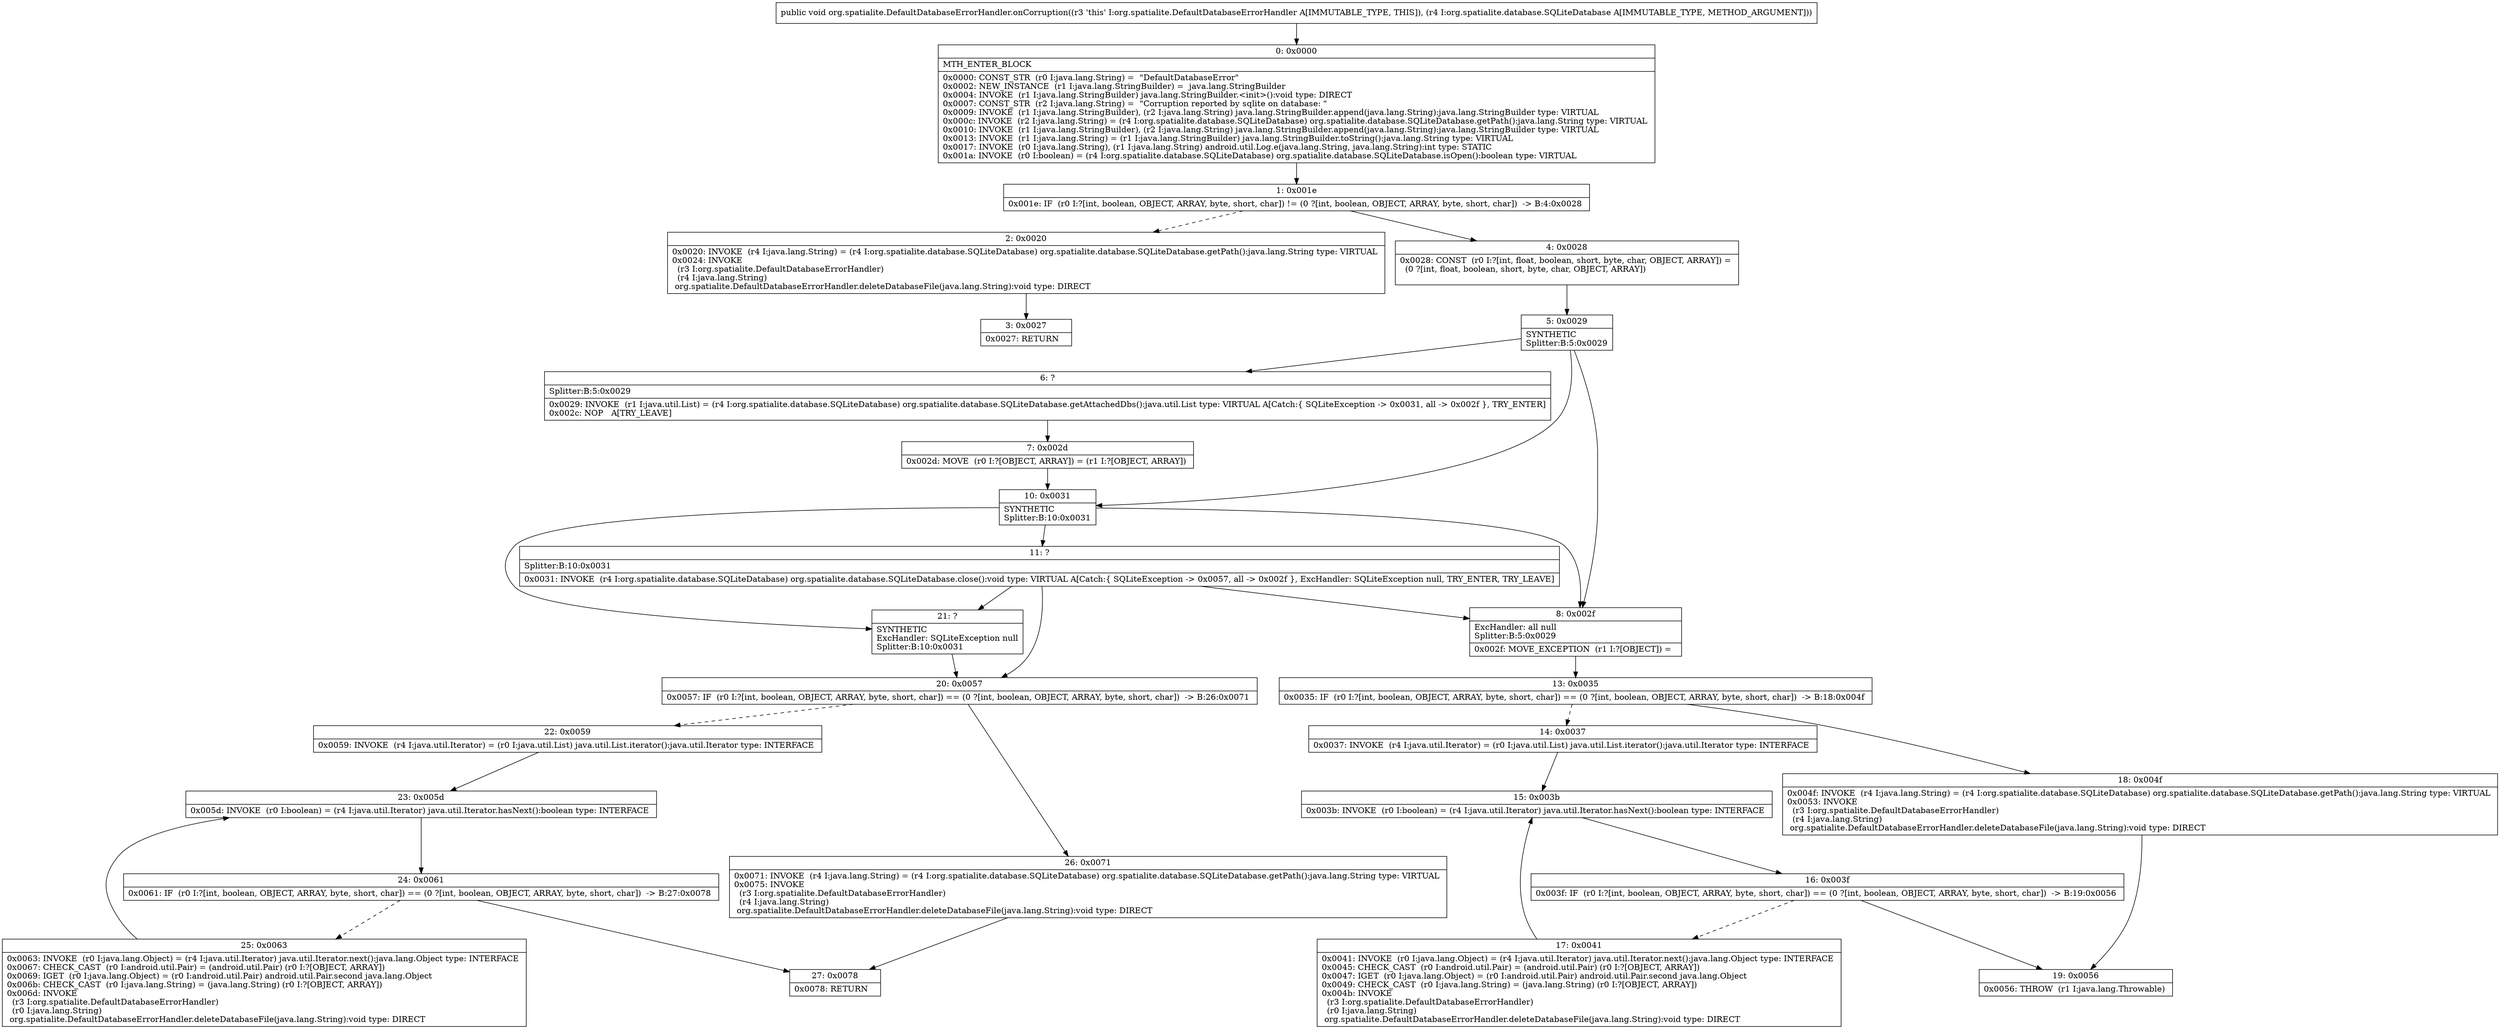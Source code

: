 digraph "CFG fororg.spatialite.DefaultDatabaseErrorHandler.onCorruption(Lorg\/spatialite\/database\/SQLiteDatabase;)V" {
Node_0 [shape=record,label="{0\:\ 0x0000|MTH_ENTER_BLOCK\l|0x0000: CONST_STR  (r0 I:java.lang.String) =  \"DefaultDatabaseError\" \l0x0002: NEW_INSTANCE  (r1 I:java.lang.StringBuilder) =  java.lang.StringBuilder \l0x0004: INVOKE  (r1 I:java.lang.StringBuilder) java.lang.StringBuilder.\<init\>():void type: DIRECT \l0x0007: CONST_STR  (r2 I:java.lang.String) =  \"Corruption reported by sqlite on database: \" \l0x0009: INVOKE  (r1 I:java.lang.StringBuilder), (r2 I:java.lang.String) java.lang.StringBuilder.append(java.lang.String):java.lang.StringBuilder type: VIRTUAL \l0x000c: INVOKE  (r2 I:java.lang.String) = (r4 I:org.spatialite.database.SQLiteDatabase) org.spatialite.database.SQLiteDatabase.getPath():java.lang.String type: VIRTUAL \l0x0010: INVOKE  (r1 I:java.lang.StringBuilder), (r2 I:java.lang.String) java.lang.StringBuilder.append(java.lang.String):java.lang.StringBuilder type: VIRTUAL \l0x0013: INVOKE  (r1 I:java.lang.String) = (r1 I:java.lang.StringBuilder) java.lang.StringBuilder.toString():java.lang.String type: VIRTUAL \l0x0017: INVOKE  (r0 I:java.lang.String), (r1 I:java.lang.String) android.util.Log.e(java.lang.String, java.lang.String):int type: STATIC \l0x001a: INVOKE  (r0 I:boolean) = (r4 I:org.spatialite.database.SQLiteDatabase) org.spatialite.database.SQLiteDatabase.isOpen():boolean type: VIRTUAL \l}"];
Node_1 [shape=record,label="{1\:\ 0x001e|0x001e: IF  (r0 I:?[int, boolean, OBJECT, ARRAY, byte, short, char]) != (0 ?[int, boolean, OBJECT, ARRAY, byte, short, char])  \-\> B:4:0x0028 \l}"];
Node_2 [shape=record,label="{2\:\ 0x0020|0x0020: INVOKE  (r4 I:java.lang.String) = (r4 I:org.spatialite.database.SQLiteDatabase) org.spatialite.database.SQLiteDatabase.getPath():java.lang.String type: VIRTUAL \l0x0024: INVOKE  \l  (r3 I:org.spatialite.DefaultDatabaseErrorHandler)\l  (r4 I:java.lang.String)\l org.spatialite.DefaultDatabaseErrorHandler.deleteDatabaseFile(java.lang.String):void type: DIRECT \l}"];
Node_3 [shape=record,label="{3\:\ 0x0027|0x0027: RETURN   \l}"];
Node_4 [shape=record,label="{4\:\ 0x0028|0x0028: CONST  (r0 I:?[int, float, boolean, short, byte, char, OBJECT, ARRAY]) = \l  (0 ?[int, float, boolean, short, byte, char, OBJECT, ARRAY])\l \l}"];
Node_5 [shape=record,label="{5\:\ 0x0029|SYNTHETIC\lSplitter:B:5:0x0029\l}"];
Node_6 [shape=record,label="{6\:\ ?|Splitter:B:5:0x0029\l|0x0029: INVOKE  (r1 I:java.util.List) = (r4 I:org.spatialite.database.SQLiteDatabase) org.spatialite.database.SQLiteDatabase.getAttachedDbs():java.util.List type: VIRTUAL A[Catch:\{ SQLiteException \-\> 0x0031, all \-\> 0x002f \}, TRY_ENTER]\l0x002c: NOP   A[TRY_LEAVE]\l}"];
Node_7 [shape=record,label="{7\:\ 0x002d|0x002d: MOVE  (r0 I:?[OBJECT, ARRAY]) = (r1 I:?[OBJECT, ARRAY]) \l}"];
Node_8 [shape=record,label="{8\:\ 0x002f|ExcHandler: all null\lSplitter:B:5:0x0029\l|0x002f: MOVE_EXCEPTION  (r1 I:?[OBJECT]) =  \l}"];
Node_10 [shape=record,label="{10\:\ 0x0031|SYNTHETIC\lSplitter:B:10:0x0031\l}"];
Node_11 [shape=record,label="{11\:\ ?|Splitter:B:10:0x0031\l|0x0031: INVOKE  (r4 I:org.spatialite.database.SQLiteDatabase) org.spatialite.database.SQLiteDatabase.close():void type: VIRTUAL A[Catch:\{ SQLiteException \-\> 0x0057, all \-\> 0x002f \}, ExcHandler: SQLiteException null, TRY_ENTER, TRY_LEAVE]\l}"];
Node_13 [shape=record,label="{13\:\ 0x0035|0x0035: IF  (r0 I:?[int, boolean, OBJECT, ARRAY, byte, short, char]) == (0 ?[int, boolean, OBJECT, ARRAY, byte, short, char])  \-\> B:18:0x004f \l}"];
Node_14 [shape=record,label="{14\:\ 0x0037|0x0037: INVOKE  (r4 I:java.util.Iterator) = (r0 I:java.util.List) java.util.List.iterator():java.util.Iterator type: INTERFACE \l}"];
Node_15 [shape=record,label="{15\:\ 0x003b|0x003b: INVOKE  (r0 I:boolean) = (r4 I:java.util.Iterator) java.util.Iterator.hasNext():boolean type: INTERFACE \l}"];
Node_16 [shape=record,label="{16\:\ 0x003f|0x003f: IF  (r0 I:?[int, boolean, OBJECT, ARRAY, byte, short, char]) == (0 ?[int, boolean, OBJECT, ARRAY, byte, short, char])  \-\> B:19:0x0056 \l}"];
Node_17 [shape=record,label="{17\:\ 0x0041|0x0041: INVOKE  (r0 I:java.lang.Object) = (r4 I:java.util.Iterator) java.util.Iterator.next():java.lang.Object type: INTERFACE \l0x0045: CHECK_CAST  (r0 I:android.util.Pair) = (android.util.Pair) (r0 I:?[OBJECT, ARRAY]) \l0x0047: IGET  (r0 I:java.lang.Object) = (r0 I:android.util.Pair) android.util.Pair.second java.lang.Object \l0x0049: CHECK_CAST  (r0 I:java.lang.String) = (java.lang.String) (r0 I:?[OBJECT, ARRAY]) \l0x004b: INVOKE  \l  (r3 I:org.spatialite.DefaultDatabaseErrorHandler)\l  (r0 I:java.lang.String)\l org.spatialite.DefaultDatabaseErrorHandler.deleteDatabaseFile(java.lang.String):void type: DIRECT \l}"];
Node_18 [shape=record,label="{18\:\ 0x004f|0x004f: INVOKE  (r4 I:java.lang.String) = (r4 I:org.spatialite.database.SQLiteDatabase) org.spatialite.database.SQLiteDatabase.getPath():java.lang.String type: VIRTUAL \l0x0053: INVOKE  \l  (r3 I:org.spatialite.DefaultDatabaseErrorHandler)\l  (r4 I:java.lang.String)\l org.spatialite.DefaultDatabaseErrorHandler.deleteDatabaseFile(java.lang.String):void type: DIRECT \l}"];
Node_19 [shape=record,label="{19\:\ 0x0056|0x0056: THROW  (r1 I:java.lang.Throwable) \l}"];
Node_20 [shape=record,label="{20\:\ 0x0057|0x0057: IF  (r0 I:?[int, boolean, OBJECT, ARRAY, byte, short, char]) == (0 ?[int, boolean, OBJECT, ARRAY, byte, short, char])  \-\> B:26:0x0071 \l}"];
Node_21 [shape=record,label="{21\:\ ?|SYNTHETIC\lExcHandler: SQLiteException null\lSplitter:B:10:0x0031\l}"];
Node_22 [shape=record,label="{22\:\ 0x0059|0x0059: INVOKE  (r4 I:java.util.Iterator) = (r0 I:java.util.List) java.util.List.iterator():java.util.Iterator type: INTERFACE \l}"];
Node_23 [shape=record,label="{23\:\ 0x005d|0x005d: INVOKE  (r0 I:boolean) = (r4 I:java.util.Iterator) java.util.Iterator.hasNext():boolean type: INTERFACE \l}"];
Node_24 [shape=record,label="{24\:\ 0x0061|0x0061: IF  (r0 I:?[int, boolean, OBJECT, ARRAY, byte, short, char]) == (0 ?[int, boolean, OBJECT, ARRAY, byte, short, char])  \-\> B:27:0x0078 \l}"];
Node_25 [shape=record,label="{25\:\ 0x0063|0x0063: INVOKE  (r0 I:java.lang.Object) = (r4 I:java.util.Iterator) java.util.Iterator.next():java.lang.Object type: INTERFACE \l0x0067: CHECK_CAST  (r0 I:android.util.Pair) = (android.util.Pair) (r0 I:?[OBJECT, ARRAY]) \l0x0069: IGET  (r0 I:java.lang.Object) = (r0 I:android.util.Pair) android.util.Pair.second java.lang.Object \l0x006b: CHECK_CAST  (r0 I:java.lang.String) = (java.lang.String) (r0 I:?[OBJECT, ARRAY]) \l0x006d: INVOKE  \l  (r3 I:org.spatialite.DefaultDatabaseErrorHandler)\l  (r0 I:java.lang.String)\l org.spatialite.DefaultDatabaseErrorHandler.deleteDatabaseFile(java.lang.String):void type: DIRECT \l}"];
Node_26 [shape=record,label="{26\:\ 0x0071|0x0071: INVOKE  (r4 I:java.lang.String) = (r4 I:org.spatialite.database.SQLiteDatabase) org.spatialite.database.SQLiteDatabase.getPath():java.lang.String type: VIRTUAL \l0x0075: INVOKE  \l  (r3 I:org.spatialite.DefaultDatabaseErrorHandler)\l  (r4 I:java.lang.String)\l org.spatialite.DefaultDatabaseErrorHandler.deleteDatabaseFile(java.lang.String):void type: DIRECT \l}"];
Node_27 [shape=record,label="{27\:\ 0x0078|0x0078: RETURN   \l}"];
MethodNode[shape=record,label="{public void org.spatialite.DefaultDatabaseErrorHandler.onCorruption((r3 'this' I:org.spatialite.DefaultDatabaseErrorHandler A[IMMUTABLE_TYPE, THIS]), (r4 I:org.spatialite.database.SQLiteDatabase A[IMMUTABLE_TYPE, METHOD_ARGUMENT])) }"];
MethodNode -> Node_0;
Node_0 -> Node_1;
Node_1 -> Node_2[style=dashed];
Node_1 -> Node_4;
Node_2 -> Node_3;
Node_4 -> Node_5;
Node_5 -> Node_6;
Node_5 -> Node_10;
Node_5 -> Node_8;
Node_6 -> Node_7;
Node_7 -> Node_10;
Node_8 -> Node_13;
Node_10 -> Node_11;
Node_10 -> Node_21;
Node_10 -> Node_8;
Node_11 -> Node_21;
Node_11 -> Node_8;
Node_11 -> Node_20;
Node_13 -> Node_14[style=dashed];
Node_13 -> Node_18;
Node_14 -> Node_15;
Node_15 -> Node_16;
Node_16 -> Node_17[style=dashed];
Node_16 -> Node_19;
Node_17 -> Node_15;
Node_18 -> Node_19;
Node_20 -> Node_22[style=dashed];
Node_20 -> Node_26;
Node_21 -> Node_20;
Node_22 -> Node_23;
Node_23 -> Node_24;
Node_24 -> Node_25[style=dashed];
Node_24 -> Node_27;
Node_25 -> Node_23;
Node_26 -> Node_27;
}

